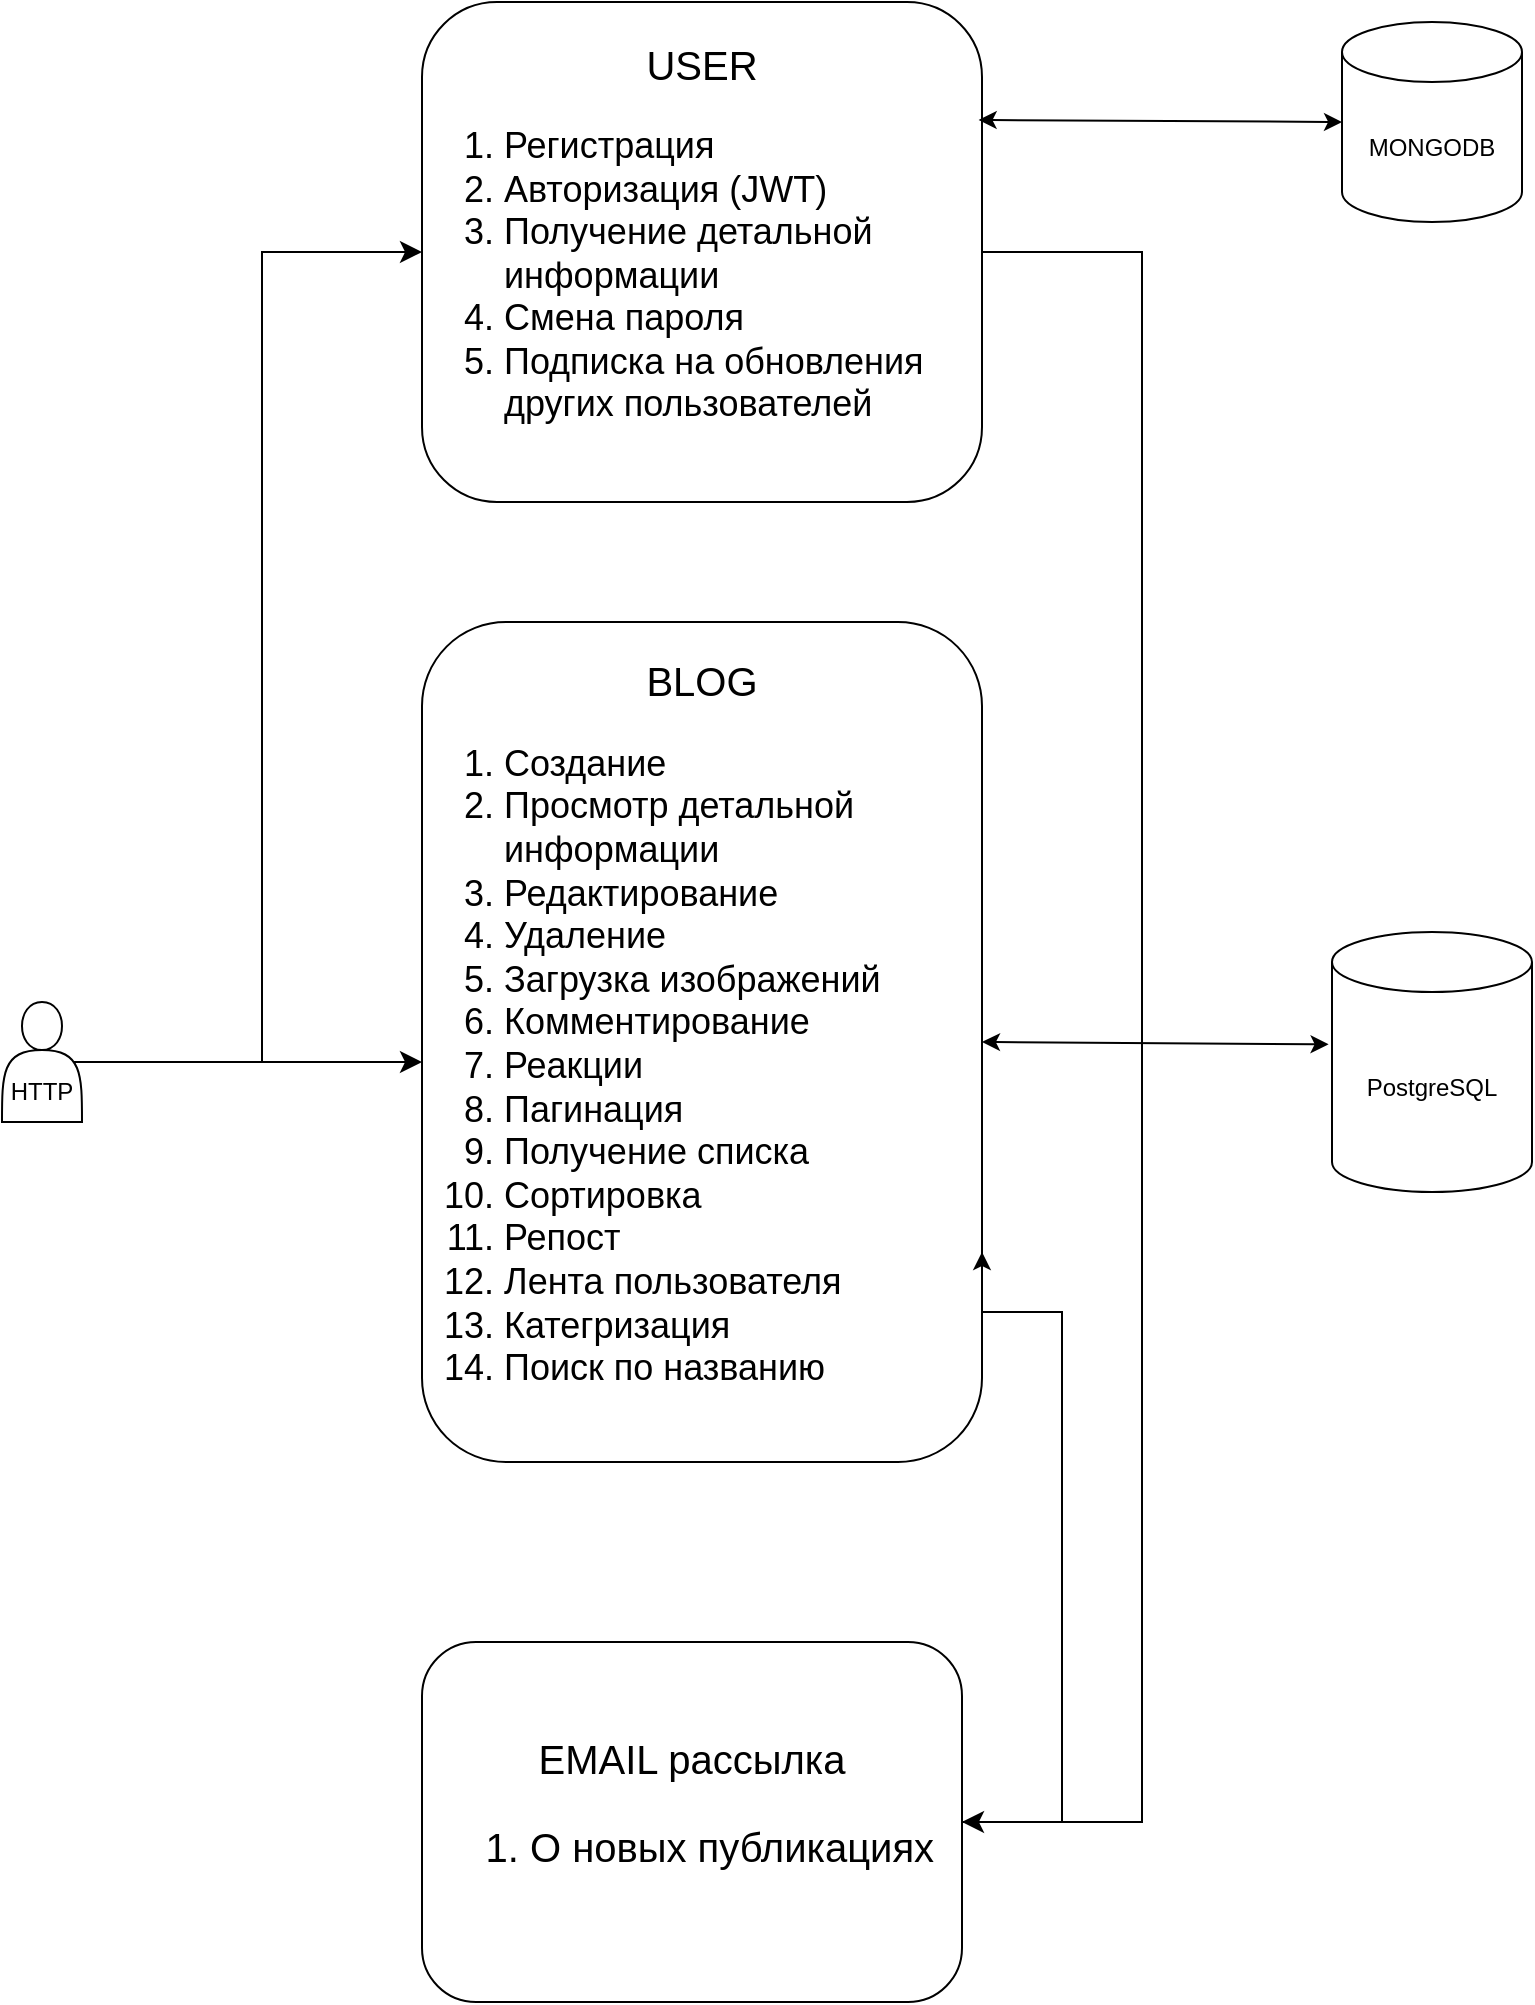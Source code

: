 <mxfile version="21.6.3" type="device">
  <diagram id="R2lEEEUBdFMjLlhIrx00" name="Page-1">
    <mxGraphModel dx="2402" dy="2376" grid="1" gridSize="10" guides="1" tooltips="1" connect="1" arrows="1" fold="1" page="1" pageScale="1" pageWidth="850" pageHeight="1100" math="0" shadow="0" extFonts="Permanent Marker^https://fonts.googleapis.com/css?family=Permanent+Marker">
      <root>
        <mxCell id="0" />
        <mxCell id="1" parent="0" />
        <mxCell id="qd6vQCm5rS4ZLR1rwH4N-1" value="&lt;font style=&quot;&quot;&gt;&lt;span style=&quot;font-size: 20px;&quot;&gt;USER&lt;/span&gt;&lt;br&gt;&lt;div style=&quot;font-size: 18px;&quot;&gt;&lt;ol&gt;&lt;li style=&quot;text-align: left;&quot;&gt;&lt;span style=&quot;background-color: initial;&quot;&gt;Регистрация&lt;/span&gt;&lt;/li&gt;&lt;li style=&quot;text-align: left;&quot;&gt;&lt;span style=&quot;background-color: initial;&quot;&gt;Авторизация (JWT)&lt;/span&gt;&lt;/li&gt;&lt;li style=&quot;text-align: left;&quot;&gt;&lt;span style=&quot;background-color: initial;&quot;&gt;Получение детальной информации&lt;/span&gt;&lt;/li&gt;&lt;li style=&quot;text-align: left;&quot;&gt;&lt;span style=&quot;background-color: initial;&quot;&gt;Смена пароля&lt;/span&gt;&lt;/li&gt;&lt;li style=&quot;text-align: left;&quot;&gt;&lt;span style=&quot;background-color: initial;&quot;&gt;Подписка на обновления других пользователей&lt;/span&gt;&lt;/li&gt;&lt;/ol&gt;&lt;/div&gt;&lt;/font&gt;" style="rounded=1;whiteSpace=wrap;html=1;" vertex="1" parent="1">
          <mxGeometry x="240" y="-1060" width="280" height="250" as="geometry" />
        </mxCell>
        <mxCell id="qd6vQCm5rS4ZLR1rwH4N-2" value="&lt;br&gt;&lt;br&gt;HTTP" style="shape=actor;whiteSpace=wrap;html=1;" vertex="1" parent="1">
          <mxGeometry x="30" y="-560" width="40" height="60" as="geometry" />
        </mxCell>
        <mxCell id="qd6vQCm5rS4ZLR1rwH4N-3" value="&lt;font style=&quot;font-size: 18px;&quot;&gt;&lt;span style=&quot;font-size: 20px;&quot;&gt;BLOG&lt;/span&gt;&lt;br&gt;&lt;ol&gt;&lt;li style=&quot;text-align: left;&quot;&gt;&lt;font style=&quot;font-size: 18px;&quot;&gt;&lt;font style=&quot;font-size: 18px;&quot;&gt;Создание&lt;/font&gt;&lt;/font&gt;&lt;/li&gt;&lt;li style=&quot;text-align: left;&quot;&gt;&lt;font style=&quot;font-size: 18px;&quot;&gt;Просмотр детальной информации&lt;/font&gt;&lt;/li&gt;&lt;li style=&quot;text-align: left;&quot;&gt;&lt;font style=&quot;font-size: 18px;&quot;&gt;Редактирование&lt;/font&gt;&lt;/li&gt;&lt;li style=&quot;text-align: left;&quot;&gt;&lt;font style=&quot;font-size: 18px;&quot;&gt;Удаление&lt;/font&gt;&lt;/li&gt;&lt;li style=&quot;text-align: left;&quot;&gt;&lt;font style=&quot;font-size: 18px;&quot;&gt;Загрузка изображений&lt;/font&gt;&lt;/li&gt;&lt;li style=&quot;text-align: left;&quot;&gt;&lt;font style=&quot;font-size: 18px;&quot;&gt;Комментирование&lt;/font&gt;&lt;/li&gt;&lt;li style=&quot;text-align: left;&quot;&gt;Реакции&lt;/li&gt;&lt;li style=&quot;text-align: left;&quot;&gt;Пагинация&lt;/li&gt;&lt;li style=&quot;text-align: left;&quot;&gt;Получение списка&lt;/li&gt;&lt;li style=&quot;text-align: left;&quot;&gt;Сортировка&lt;/li&gt;&lt;li style=&quot;text-align: left;&quot;&gt;Репост&lt;/li&gt;&lt;li style=&quot;text-align: left;&quot;&gt;Лента пользователя&lt;/li&gt;&lt;li style=&quot;text-align: left;&quot;&gt;Категризация&lt;/li&gt;&lt;li style=&quot;text-align: left;&quot;&gt;Поиск по названию&lt;/li&gt;&lt;/ol&gt;&lt;/font&gt;" style="rounded=1;whiteSpace=wrap;html=1;" vertex="1" parent="1">
          <mxGeometry x="240" y="-750" width="280" height="420" as="geometry" />
        </mxCell>
        <mxCell id="qd6vQCm5rS4ZLR1rwH4N-7" style="edgeStyle=orthogonalEdgeStyle;rounded=0;orthogonalLoop=1;jettySize=auto;html=1;exitX=1;exitY=0.5;exitDx=0;exitDy=0;entryX=1;entryY=0.75;entryDx=0;entryDy=0;" edge="1" parent="1" source="qd6vQCm5rS4ZLR1rwH4N-4" target="qd6vQCm5rS4ZLR1rwH4N-3">
          <mxGeometry relative="1" as="geometry">
            <Array as="points">
              <mxPoint x="560" y="-150" />
              <mxPoint x="560" y="-405" />
            </Array>
          </mxGeometry>
        </mxCell>
        <mxCell id="qd6vQCm5rS4ZLR1rwH4N-4" value="&lt;font style=&quot;font-size: 20px;&quot;&gt;EMAIL рассылка&lt;br&gt;&lt;ol&gt;&lt;li style=&quot;text-align: left;&quot;&gt;&lt;font style=&quot;font-size: 20px;&quot;&gt;О новых публикациях&lt;/font&gt;&lt;/li&gt;&lt;/ol&gt;&lt;/font&gt;" style="rounded=1;whiteSpace=wrap;html=1;" vertex="1" parent="1">
          <mxGeometry x="240" y="-240" width="270" height="180" as="geometry" />
        </mxCell>
        <mxCell id="qd6vQCm5rS4ZLR1rwH4N-8" value="" style="edgeStyle=elbowEdgeStyle;elbow=horizontal;endArrow=classic;html=1;curved=0;rounded=0;endSize=8;startSize=8;entryX=0;entryY=0.5;entryDx=0;entryDy=0;exitX=0.9;exitY=0.5;exitDx=0;exitDy=0;exitPerimeter=0;" edge="1" parent="1" source="qd6vQCm5rS4ZLR1rwH4N-2" target="qd6vQCm5rS4ZLR1rwH4N-1">
          <mxGeometry width="50" height="50" relative="1" as="geometry">
            <mxPoint x="60" y="-500" as="sourcePoint" />
            <mxPoint x="210" y="-780" as="targetPoint" />
            <Array as="points">
              <mxPoint x="160" y="-710" />
            </Array>
          </mxGeometry>
        </mxCell>
        <mxCell id="qd6vQCm5rS4ZLR1rwH4N-9" value="" style="edgeStyle=segmentEdgeStyle;endArrow=classic;html=1;curved=0;rounded=0;endSize=8;startSize=8;exitX=0.9;exitY=0.5;exitDx=0;exitDy=0;exitPerimeter=0;" edge="1" parent="1" source="qd6vQCm5rS4ZLR1rwH4N-2">
          <mxGeometry width="50" height="50" relative="1" as="geometry">
            <mxPoint x="60" y="-500" as="sourcePoint" />
            <mxPoint x="240" y="-530" as="targetPoint" />
            <Array as="points">
              <mxPoint x="240" y="-530" />
            </Array>
          </mxGeometry>
        </mxCell>
        <mxCell id="qd6vQCm5rS4ZLR1rwH4N-11" value="" style="edgeStyle=elbowEdgeStyle;elbow=vertical;endArrow=classic;html=1;curved=0;rounded=0;endSize=8;startSize=8;exitX=1;exitY=0.5;exitDx=0;exitDy=0;entryX=1;entryY=0.5;entryDx=0;entryDy=0;" edge="1" parent="1" source="qd6vQCm5rS4ZLR1rwH4N-1" target="qd6vQCm5rS4ZLR1rwH4N-4">
          <mxGeometry width="50" height="50" relative="1" as="geometry">
            <mxPoint x="630" y="-480" as="sourcePoint" />
            <mxPoint x="680" y="-530" as="targetPoint" />
            <Array as="points">
              <mxPoint x="600" y="-510" />
            </Array>
          </mxGeometry>
        </mxCell>
        <mxCell id="qd6vQCm5rS4ZLR1rwH4N-12" value="MONGODB" style="shape=cylinder3;whiteSpace=wrap;html=1;boundedLbl=1;backgroundOutline=1;size=15;" vertex="1" parent="1">
          <mxGeometry x="700" y="-1050" width="90" height="100" as="geometry" />
        </mxCell>
        <mxCell id="qd6vQCm5rS4ZLR1rwH4N-15" value="" style="endArrow=classic;startArrow=classic;html=1;rounded=0;exitX=0.994;exitY=0.236;exitDx=0;exitDy=0;entryX=0;entryY=0.5;entryDx=0;entryDy=0;entryPerimeter=0;exitPerimeter=0;" edge="1" parent="1" source="qd6vQCm5rS4ZLR1rwH4N-1" target="qd6vQCm5rS4ZLR1rwH4N-12">
          <mxGeometry width="50" height="50" relative="1" as="geometry">
            <mxPoint x="630" y="-500" as="sourcePoint" />
            <mxPoint x="930" y="-947" as="targetPoint" />
          </mxGeometry>
        </mxCell>
        <mxCell id="qd6vQCm5rS4ZLR1rwH4N-16" value="PostgreSQL" style="shape=cylinder3;whiteSpace=wrap;html=1;boundedLbl=1;backgroundOutline=1;size=15;" vertex="1" parent="1">
          <mxGeometry x="695" y="-595" width="100" height="130" as="geometry" />
        </mxCell>
        <mxCell id="qd6vQCm5rS4ZLR1rwH4N-17" value="" style="endArrow=classic;startArrow=classic;html=1;rounded=0;exitX=1;exitY=0.5;exitDx=0;exitDy=0;entryX=-0.017;entryY=0.432;entryDx=0;entryDy=0;entryPerimeter=0;" edge="1" parent="1" source="qd6vQCm5rS4ZLR1rwH4N-3" target="qd6vQCm5rS4ZLR1rwH4N-16">
          <mxGeometry width="50" height="50" relative="1" as="geometry">
            <mxPoint x="800" y="-430" as="sourcePoint" />
            <mxPoint x="850" y="-480" as="targetPoint" />
          </mxGeometry>
        </mxCell>
      </root>
    </mxGraphModel>
  </diagram>
</mxfile>
